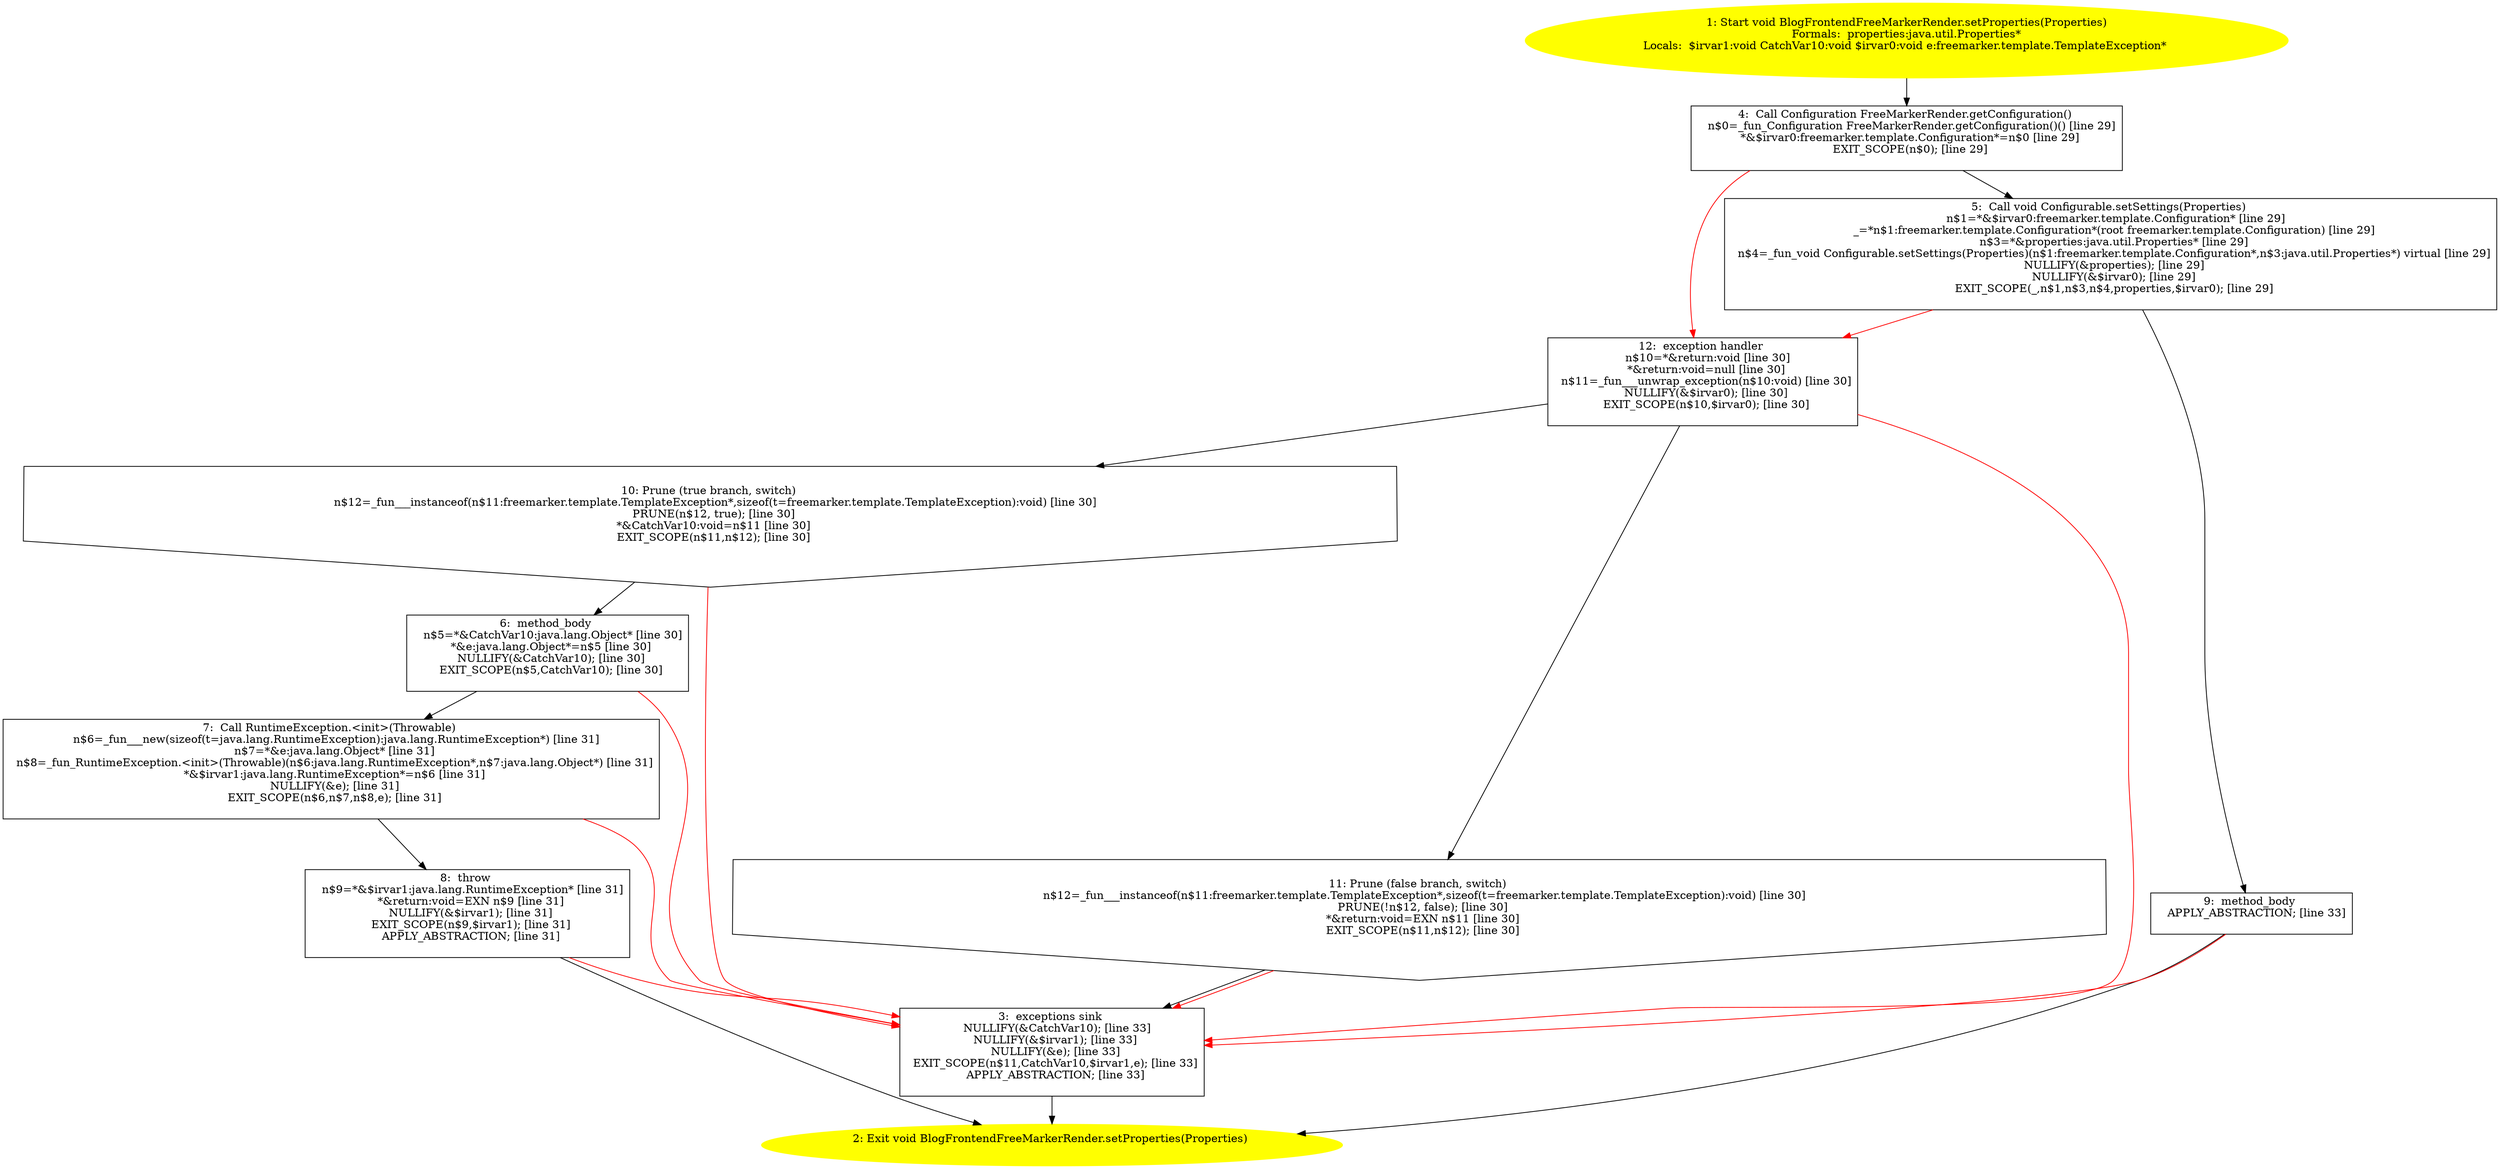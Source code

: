 /* @generated */
digraph cfg {
"com.zrlog.web.render.BlogFrontendFreeMarkerRender.setProperties(java.util.Properties):void.5668c76253c64498a4a094836933e4f4_1" [label="1: Start void BlogFrontendFreeMarkerRender.setProperties(Properties)\nFormals:  properties:java.util.Properties*\nLocals:  $irvar1:void CatchVar10:void $irvar0:void e:freemarker.template.TemplateException* \n  " color=yellow style=filled]
	

	 "com.zrlog.web.render.BlogFrontendFreeMarkerRender.setProperties(java.util.Properties):void.5668c76253c64498a4a094836933e4f4_1" -> "com.zrlog.web.render.BlogFrontendFreeMarkerRender.setProperties(java.util.Properties):void.5668c76253c64498a4a094836933e4f4_4" ;
"com.zrlog.web.render.BlogFrontendFreeMarkerRender.setProperties(java.util.Properties):void.5668c76253c64498a4a094836933e4f4_2" [label="2: Exit void BlogFrontendFreeMarkerRender.setProperties(Properties) \n  " color=yellow style=filled]
	

"com.zrlog.web.render.BlogFrontendFreeMarkerRender.setProperties(java.util.Properties):void.5668c76253c64498a4a094836933e4f4_3" [label="3:  exceptions sink \n   NULLIFY(&CatchVar10); [line 33]\n  NULLIFY(&$irvar1); [line 33]\n  NULLIFY(&e); [line 33]\n  EXIT_SCOPE(n$11,CatchVar10,$irvar1,e); [line 33]\n  APPLY_ABSTRACTION; [line 33]\n " shape="box"]
	

	 "com.zrlog.web.render.BlogFrontendFreeMarkerRender.setProperties(java.util.Properties):void.5668c76253c64498a4a094836933e4f4_3" -> "com.zrlog.web.render.BlogFrontendFreeMarkerRender.setProperties(java.util.Properties):void.5668c76253c64498a4a094836933e4f4_2" ;
"com.zrlog.web.render.BlogFrontendFreeMarkerRender.setProperties(java.util.Properties):void.5668c76253c64498a4a094836933e4f4_4" [label="4:  Call Configuration FreeMarkerRender.getConfiguration() \n   n$0=_fun_Configuration FreeMarkerRender.getConfiguration()() [line 29]\n  *&$irvar0:freemarker.template.Configuration*=n$0 [line 29]\n  EXIT_SCOPE(n$0); [line 29]\n " shape="box"]
	

	 "com.zrlog.web.render.BlogFrontendFreeMarkerRender.setProperties(java.util.Properties):void.5668c76253c64498a4a094836933e4f4_4" -> "com.zrlog.web.render.BlogFrontendFreeMarkerRender.setProperties(java.util.Properties):void.5668c76253c64498a4a094836933e4f4_5" ;
	 "com.zrlog.web.render.BlogFrontendFreeMarkerRender.setProperties(java.util.Properties):void.5668c76253c64498a4a094836933e4f4_4" -> "com.zrlog.web.render.BlogFrontendFreeMarkerRender.setProperties(java.util.Properties):void.5668c76253c64498a4a094836933e4f4_12" [color="red" ];
"com.zrlog.web.render.BlogFrontendFreeMarkerRender.setProperties(java.util.Properties):void.5668c76253c64498a4a094836933e4f4_5" [label="5:  Call void Configurable.setSettings(Properties) \n   n$1=*&$irvar0:freemarker.template.Configuration* [line 29]\n  _=*n$1:freemarker.template.Configuration*(root freemarker.template.Configuration) [line 29]\n  n$3=*&properties:java.util.Properties* [line 29]\n  n$4=_fun_void Configurable.setSettings(Properties)(n$1:freemarker.template.Configuration*,n$3:java.util.Properties*) virtual [line 29]\n  NULLIFY(&properties); [line 29]\n  NULLIFY(&$irvar0); [line 29]\n  EXIT_SCOPE(_,n$1,n$3,n$4,properties,$irvar0); [line 29]\n " shape="box"]
	

	 "com.zrlog.web.render.BlogFrontendFreeMarkerRender.setProperties(java.util.Properties):void.5668c76253c64498a4a094836933e4f4_5" -> "com.zrlog.web.render.BlogFrontendFreeMarkerRender.setProperties(java.util.Properties):void.5668c76253c64498a4a094836933e4f4_9" ;
	 "com.zrlog.web.render.BlogFrontendFreeMarkerRender.setProperties(java.util.Properties):void.5668c76253c64498a4a094836933e4f4_5" -> "com.zrlog.web.render.BlogFrontendFreeMarkerRender.setProperties(java.util.Properties):void.5668c76253c64498a4a094836933e4f4_12" [color="red" ];
"com.zrlog.web.render.BlogFrontendFreeMarkerRender.setProperties(java.util.Properties):void.5668c76253c64498a4a094836933e4f4_6" [label="6:  method_body \n   n$5=*&CatchVar10:java.lang.Object* [line 30]\n  *&e:java.lang.Object*=n$5 [line 30]\n  NULLIFY(&CatchVar10); [line 30]\n  EXIT_SCOPE(n$5,CatchVar10); [line 30]\n " shape="box"]
	

	 "com.zrlog.web.render.BlogFrontendFreeMarkerRender.setProperties(java.util.Properties):void.5668c76253c64498a4a094836933e4f4_6" -> "com.zrlog.web.render.BlogFrontendFreeMarkerRender.setProperties(java.util.Properties):void.5668c76253c64498a4a094836933e4f4_7" ;
	 "com.zrlog.web.render.BlogFrontendFreeMarkerRender.setProperties(java.util.Properties):void.5668c76253c64498a4a094836933e4f4_6" -> "com.zrlog.web.render.BlogFrontendFreeMarkerRender.setProperties(java.util.Properties):void.5668c76253c64498a4a094836933e4f4_3" [color="red" ];
"com.zrlog.web.render.BlogFrontendFreeMarkerRender.setProperties(java.util.Properties):void.5668c76253c64498a4a094836933e4f4_7" [label="7:  Call RuntimeException.<init>(Throwable) \n   n$6=_fun___new(sizeof(t=java.lang.RuntimeException):java.lang.RuntimeException*) [line 31]\n  n$7=*&e:java.lang.Object* [line 31]\n  n$8=_fun_RuntimeException.<init>(Throwable)(n$6:java.lang.RuntimeException*,n$7:java.lang.Object*) [line 31]\n  *&$irvar1:java.lang.RuntimeException*=n$6 [line 31]\n  NULLIFY(&e); [line 31]\n  EXIT_SCOPE(n$6,n$7,n$8,e); [line 31]\n " shape="box"]
	

	 "com.zrlog.web.render.BlogFrontendFreeMarkerRender.setProperties(java.util.Properties):void.5668c76253c64498a4a094836933e4f4_7" -> "com.zrlog.web.render.BlogFrontendFreeMarkerRender.setProperties(java.util.Properties):void.5668c76253c64498a4a094836933e4f4_8" ;
	 "com.zrlog.web.render.BlogFrontendFreeMarkerRender.setProperties(java.util.Properties):void.5668c76253c64498a4a094836933e4f4_7" -> "com.zrlog.web.render.BlogFrontendFreeMarkerRender.setProperties(java.util.Properties):void.5668c76253c64498a4a094836933e4f4_3" [color="red" ];
"com.zrlog.web.render.BlogFrontendFreeMarkerRender.setProperties(java.util.Properties):void.5668c76253c64498a4a094836933e4f4_8" [label="8:  throw \n   n$9=*&$irvar1:java.lang.RuntimeException* [line 31]\n  *&return:void=EXN n$9 [line 31]\n  NULLIFY(&$irvar1); [line 31]\n  EXIT_SCOPE(n$9,$irvar1); [line 31]\n  APPLY_ABSTRACTION; [line 31]\n " shape="box"]
	

	 "com.zrlog.web.render.BlogFrontendFreeMarkerRender.setProperties(java.util.Properties):void.5668c76253c64498a4a094836933e4f4_8" -> "com.zrlog.web.render.BlogFrontendFreeMarkerRender.setProperties(java.util.Properties):void.5668c76253c64498a4a094836933e4f4_2" ;
	 "com.zrlog.web.render.BlogFrontendFreeMarkerRender.setProperties(java.util.Properties):void.5668c76253c64498a4a094836933e4f4_8" -> "com.zrlog.web.render.BlogFrontendFreeMarkerRender.setProperties(java.util.Properties):void.5668c76253c64498a4a094836933e4f4_3" [color="red" ];
"com.zrlog.web.render.BlogFrontendFreeMarkerRender.setProperties(java.util.Properties):void.5668c76253c64498a4a094836933e4f4_9" [label="9:  method_body \n   APPLY_ABSTRACTION; [line 33]\n " shape="box"]
	

	 "com.zrlog.web.render.BlogFrontendFreeMarkerRender.setProperties(java.util.Properties):void.5668c76253c64498a4a094836933e4f4_9" -> "com.zrlog.web.render.BlogFrontendFreeMarkerRender.setProperties(java.util.Properties):void.5668c76253c64498a4a094836933e4f4_2" ;
	 "com.zrlog.web.render.BlogFrontendFreeMarkerRender.setProperties(java.util.Properties):void.5668c76253c64498a4a094836933e4f4_9" -> "com.zrlog.web.render.BlogFrontendFreeMarkerRender.setProperties(java.util.Properties):void.5668c76253c64498a4a094836933e4f4_3" [color="red" ];
"com.zrlog.web.render.BlogFrontendFreeMarkerRender.setProperties(java.util.Properties):void.5668c76253c64498a4a094836933e4f4_10" [label="10: Prune (true branch, switch) \n   n$12=_fun___instanceof(n$11:freemarker.template.TemplateException*,sizeof(t=freemarker.template.TemplateException):void) [line 30]\n  PRUNE(n$12, true); [line 30]\n  *&CatchVar10:void=n$11 [line 30]\n  EXIT_SCOPE(n$11,n$12); [line 30]\n " shape="invhouse"]
	

	 "com.zrlog.web.render.BlogFrontendFreeMarkerRender.setProperties(java.util.Properties):void.5668c76253c64498a4a094836933e4f4_10" -> "com.zrlog.web.render.BlogFrontendFreeMarkerRender.setProperties(java.util.Properties):void.5668c76253c64498a4a094836933e4f4_6" ;
	 "com.zrlog.web.render.BlogFrontendFreeMarkerRender.setProperties(java.util.Properties):void.5668c76253c64498a4a094836933e4f4_10" -> "com.zrlog.web.render.BlogFrontendFreeMarkerRender.setProperties(java.util.Properties):void.5668c76253c64498a4a094836933e4f4_3" [color="red" ];
"com.zrlog.web.render.BlogFrontendFreeMarkerRender.setProperties(java.util.Properties):void.5668c76253c64498a4a094836933e4f4_11" [label="11: Prune (false branch, switch) \n   n$12=_fun___instanceof(n$11:freemarker.template.TemplateException*,sizeof(t=freemarker.template.TemplateException):void) [line 30]\n  PRUNE(!n$12, false); [line 30]\n  *&return:void=EXN n$11 [line 30]\n  EXIT_SCOPE(n$11,n$12); [line 30]\n " shape="invhouse"]
	

	 "com.zrlog.web.render.BlogFrontendFreeMarkerRender.setProperties(java.util.Properties):void.5668c76253c64498a4a094836933e4f4_11" -> "com.zrlog.web.render.BlogFrontendFreeMarkerRender.setProperties(java.util.Properties):void.5668c76253c64498a4a094836933e4f4_3" ;
	 "com.zrlog.web.render.BlogFrontendFreeMarkerRender.setProperties(java.util.Properties):void.5668c76253c64498a4a094836933e4f4_11" -> "com.zrlog.web.render.BlogFrontendFreeMarkerRender.setProperties(java.util.Properties):void.5668c76253c64498a4a094836933e4f4_3" [color="red" ];
"com.zrlog.web.render.BlogFrontendFreeMarkerRender.setProperties(java.util.Properties):void.5668c76253c64498a4a094836933e4f4_12" [label="12:  exception handler \n   n$10=*&return:void [line 30]\n  *&return:void=null [line 30]\n  n$11=_fun___unwrap_exception(n$10:void) [line 30]\n  NULLIFY(&$irvar0); [line 30]\n  EXIT_SCOPE(n$10,$irvar0); [line 30]\n " shape="box"]
	

	 "com.zrlog.web.render.BlogFrontendFreeMarkerRender.setProperties(java.util.Properties):void.5668c76253c64498a4a094836933e4f4_12" -> "com.zrlog.web.render.BlogFrontendFreeMarkerRender.setProperties(java.util.Properties):void.5668c76253c64498a4a094836933e4f4_10" ;
	 "com.zrlog.web.render.BlogFrontendFreeMarkerRender.setProperties(java.util.Properties):void.5668c76253c64498a4a094836933e4f4_12" -> "com.zrlog.web.render.BlogFrontendFreeMarkerRender.setProperties(java.util.Properties):void.5668c76253c64498a4a094836933e4f4_11" ;
	 "com.zrlog.web.render.BlogFrontendFreeMarkerRender.setProperties(java.util.Properties):void.5668c76253c64498a4a094836933e4f4_12" -> "com.zrlog.web.render.BlogFrontendFreeMarkerRender.setProperties(java.util.Properties):void.5668c76253c64498a4a094836933e4f4_3" [color="red" ];
}
